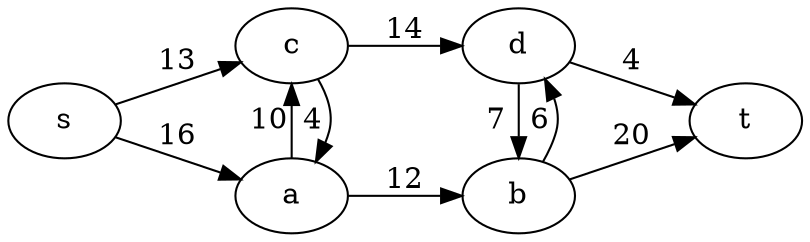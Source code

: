 digraph {
	rankdir=LR
	t
	{
		rank=same
		a
		c
	}
	{
		rank=same
		b
		d
	}
	s -> a [label=16]
	s -> c [label=13]
	c -> a [label=4]
	a -> c [label=10]
	a -> b [label=12]
	c -> d [label=14]
	d -> b [label=7]
	b -> d [label=6]
	b -> t [label=20]
	d -> t [label=4]
}
